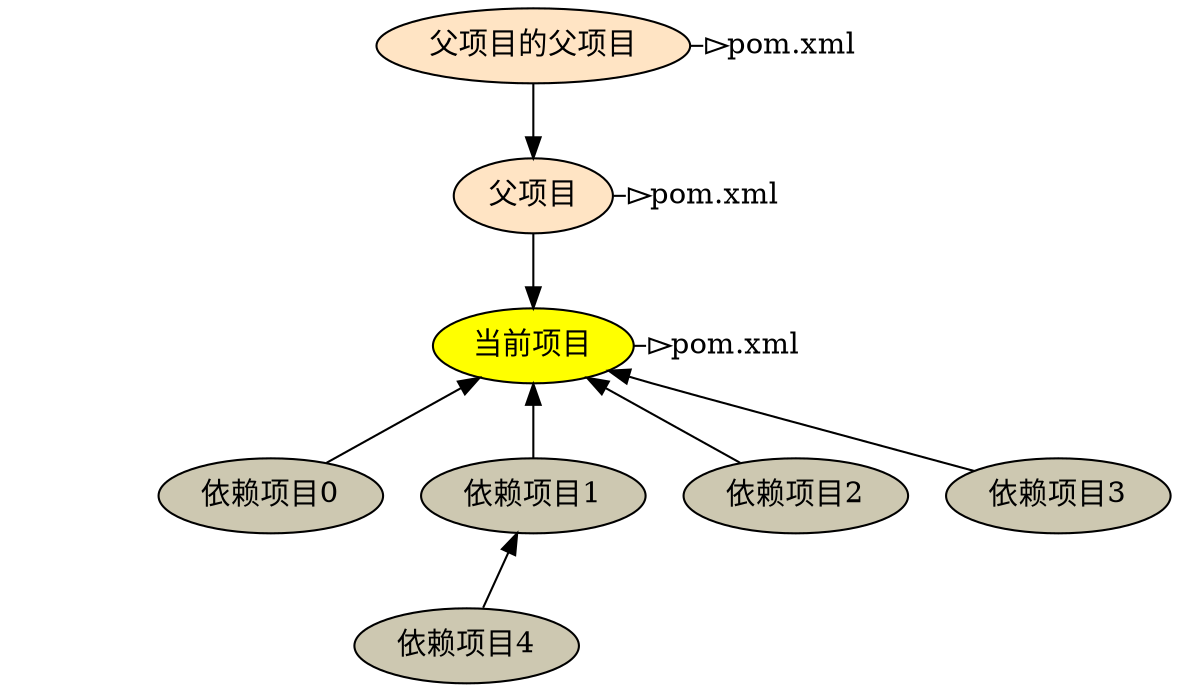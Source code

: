 digraph deps_tree {
    rankdir = "TB";
    parent1 [label = "父项目的父项目", fillcolor = "bisque",style = filled];
    parent1_pom [label = "pom.xml", shape = plain];
    parent2 [label = "父项目", fillcolor = "bisque",style = filled];
    parent2_pom [label = "pom.xml", shape = plain];
    project [label = "当前项目", fillcolor = "yellow",style = filled];
    project_pom [label = "pom.xml", shape = plain];
    deps0 [label = "依赖项目0", fillcolor = "cornsilk3",style = filled];
    deps1 [label = "依赖项目1", fillcolor = "cornsilk3",style = filled];
    deps2 [label = "依赖项目2", fillcolor = "cornsilk3",style = filled];
    deps3 [label = "依赖项目3", fillcolor = "cornsilk3",style = filled];
    deps4 [label = "依赖项目4", fillcolor = "cornsilk3",style = filled];

    parent1 -> parent2 -> project;

    deps0 -> project;
    deps1 -> project;
    deps2 -> project;
    deps3 -> project;
    deps4 -> deps1;

    pl [style = "invis"];
    pl2 [style = "invis"];

    {
    rankdir = "LR";
    rank = same;
    parent1 -> parent1_pom [style = "dashed",arrowhead = "onormal"];
    }
    {
    edge [style = "dashed"];
    rankdir = "LR";
    rank = same;
    parent2 -> parent2_pom [style = "dashed",arrowhead = "onormal"];
    }
    {
    rankdir = "LR";
    rank = same;
    project -> project_pom [style = "dashed",arrowhead = "onormal"];
    }

    {
    edge [style = "invis"];
    project -> pl -> pl2;
    }
    {
    rank = same;
    rankdir = "LR";
    edge [style = "invis"];
    pl -> deps0 -> deps1 -> deps2 -> deps3;
    }
    {
    rank = same;
    rankdir = "LR";
    edge [style = "invis"];
    pl2 -> deps4;
    }
}